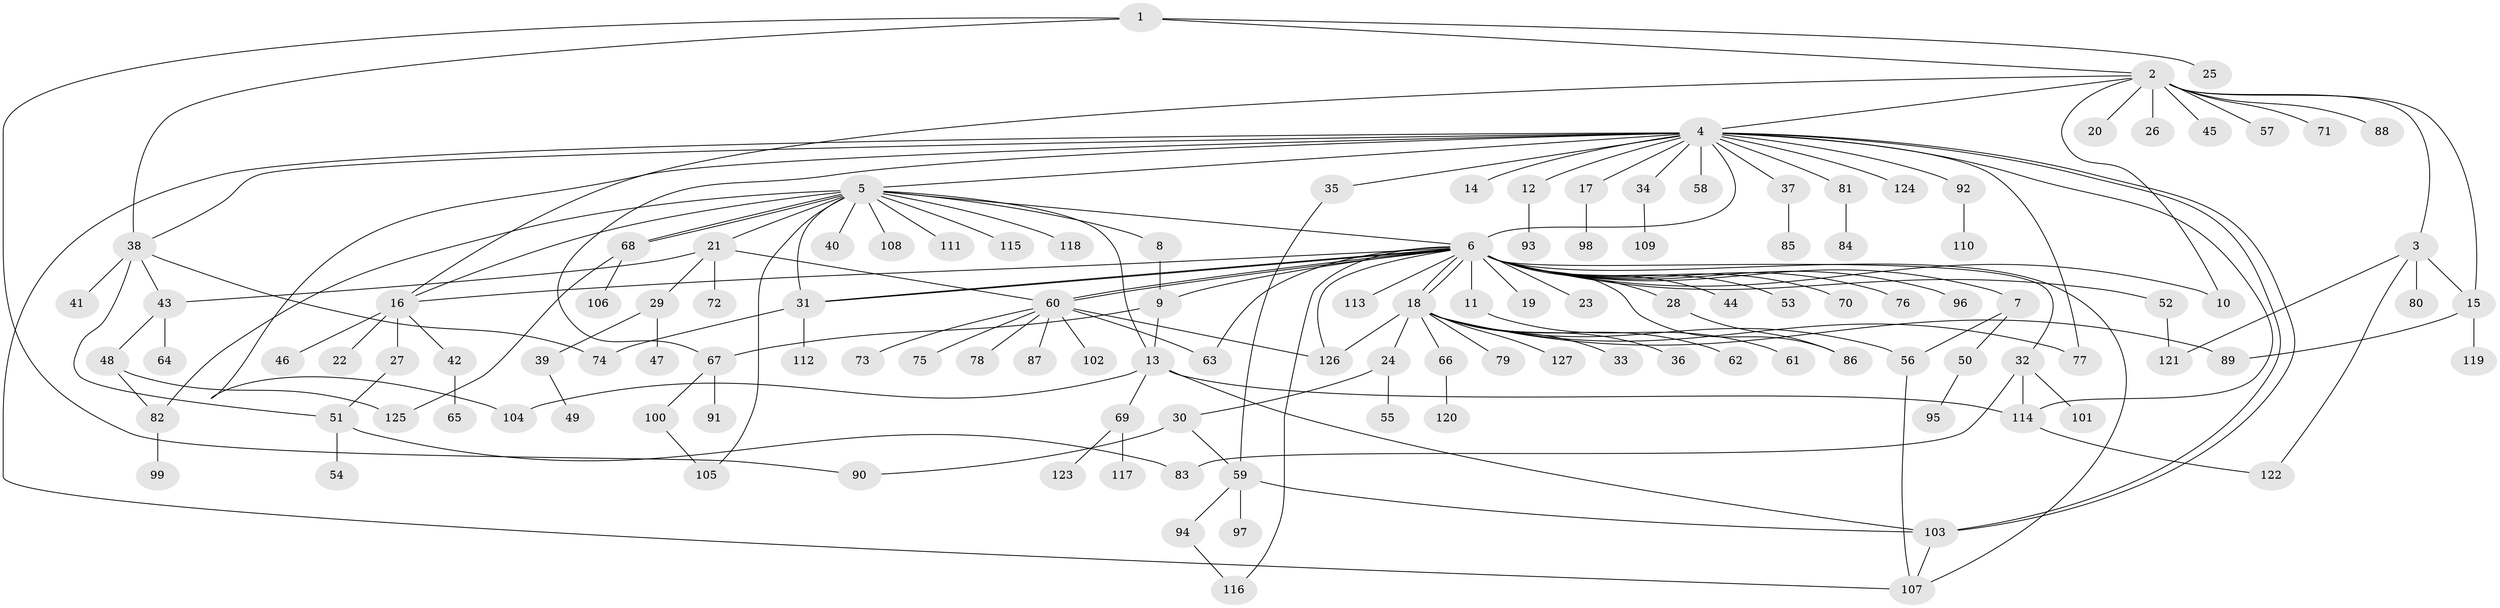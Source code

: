 // coarse degree distribution, {3: 0.09090909090909091, 10: 0.010101010101010102, 6: 0.04040404040404041, 24: 0.010101010101010102, 15: 0.010101010101010102, 28: 0.010101010101010102, 4: 0.04040404040404041, 2: 0.25252525252525254, 1: 0.48484848484848486, 12: 0.010101010101010102, 5: 0.030303030303030304, 9: 0.010101010101010102}
// Generated by graph-tools (version 1.1) at 2025/23/03/03/25 07:23:50]
// undirected, 127 vertices, 169 edges
graph export_dot {
graph [start="1"]
  node [color=gray90,style=filled];
  1;
  2;
  3;
  4;
  5;
  6;
  7;
  8;
  9;
  10;
  11;
  12;
  13;
  14;
  15;
  16;
  17;
  18;
  19;
  20;
  21;
  22;
  23;
  24;
  25;
  26;
  27;
  28;
  29;
  30;
  31;
  32;
  33;
  34;
  35;
  36;
  37;
  38;
  39;
  40;
  41;
  42;
  43;
  44;
  45;
  46;
  47;
  48;
  49;
  50;
  51;
  52;
  53;
  54;
  55;
  56;
  57;
  58;
  59;
  60;
  61;
  62;
  63;
  64;
  65;
  66;
  67;
  68;
  69;
  70;
  71;
  72;
  73;
  74;
  75;
  76;
  77;
  78;
  79;
  80;
  81;
  82;
  83;
  84;
  85;
  86;
  87;
  88;
  89;
  90;
  91;
  92;
  93;
  94;
  95;
  96;
  97;
  98;
  99;
  100;
  101;
  102;
  103;
  104;
  105;
  106;
  107;
  108;
  109;
  110;
  111;
  112;
  113;
  114;
  115;
  116;
  117;
  118;
  119;
  120;
  121;
  122;
  123;
  124;
  125;
  126;
  127;
  1 -- 2;
  1 -- 25;
  1 -- 38;
  1 -- 90;
  2 -- 3;
  2 -- 4;
  2 -- 10;
  2 -- 15;
  2 -- 16;
  2 -- 20;
  2 -- 26;
  2 -- 45;
  2 -- 57;
  2 -- 71;
  2 -- 88;
  3 -- 15;
  3 -- 80;
  3 -- 121;
  3 -- 122;
  4 -- 5;
  4 -- 6;
  4 -- 12;
  4 -- 14;
  4 -- 17;
  4 -- 34;
  4 -- 35;
  4 -- 37;
  4 -- 38;
  4 -- 58;
  4 -- 67;
  4 -- 77;
  4 -- 81;
  4 -- 92;
  4 -- 103;
  4 -- 103;
  4 -- 104;
  4 -- 107;
  4 -- 114;
  4 -- 124;
  5 -- 6;
  5 -- 8;
  5 -- 13;
  5 -- 16;
  5 -- 21;
  5 -- 31;
  5 -- 40;
  5 -- 68;
  5 -- 68;
  5 -- 82;
  5 -- 105;
  5 -- 108;
  5 -- 111;
  5 -- 115;
  5 -- 118;
  6 -- 7;
  6 -- 9;
  6 -- 10;
  6 -- 11;
  6 -- 16;
  6 -- 18;
  6 -- 18;
  6 -- 19;
  6 -- 23;
  6 -- 28;
  6 -- 31;
  6 -- 31;
  6 -- 32;
  6 -- 44;
  6 -- 52;
  6 -- 53;
  6 -- 60;
  6 -- 60;
  6 -- 63;
  6 -- 70;
  6 -- 76;
  6 -- 86;
  6 -- 96;
  6 -- 107;
  6 -- 113;
  6 -- 116;
  6 -- 126;
  7 -- 50;
  7 -- 56;
  8 -- 9;
  9 -- 13;
  9 -- 67;
  11 -- 61;
  12 -- 93;
  13 -- 69;
  13 -- 103;
  13 -- 104;
  13 -- 114;
  15 -- 89;
  15 -- 119;
  16 -- 22;
  16 -- 27;
  16 -- 42;
  16 -- 46;
  17 -- 98;
  18 -- 24;
  18 -- 33;
  18 -- 36;
  18 -- 56;
  18 -- 62;
  18 -- 66;
  18 -- 77;
  18 -- 79;
  18 -- 89;
  18 -- 126;
  18 -- 127;
  21 -- 29;
  21 -- 43;
  21 -- 60;
  21 -- 72;
  24 -- 30;
  24 -- 55;
  27 -- 51;
  28 -- 86;
  29 -- 39;
  29 -- 47;
  30 -- 59;
  30 -- 90;
  31 -- 74;
  31 -- 112;
  32 -- 83;
  32 -- 101;
  32 -- 114;
  34 -- 109;
  35 -- 59;
  37 -- 85;
  38 -- 41;
  38 -- 43;
  38 -- 51;
  38 -- 74;
  39 -- 49;
  42 -- 65;
  43 -- 48;
  43 -- 64;
  48 -- 82;
  48 -- 125;
  50 -- 95;
  51 -- 54;
  51 -- 83;
  52 -- 121;
  56 -- 107;
  59 -- 94;
  59 -- 97;
  59 -- 103;
  60 -- 63;
  60 -- 73;
  60 -- 75;
  60 -- 78;
  60 -- 87;
  60 -- 102;
  60 -- 126;
  66 -- 120;
  67 -- 91;
  67 -- 100;
  68 -- 106;
  68 -- 125;
  69 -- 117;
  69 -- 123;
  81 -- 84;
  82 -- 99;
  92 -- 110;
  94 -- 116;
  100 -- 105;
  103 -- 107;
  114 -- 122;
}
